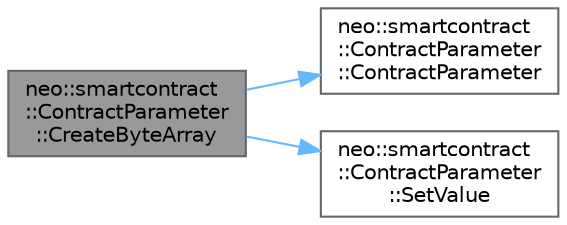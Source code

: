 digraph "neo::smartcontract::ContractParameter::CreateByteArray"
{
 // LATEX_PDF_SIZE
  bgcolor="transparent";
  edge [fontname=Helvetica,fontsize=10,labelfontname=Helvetica,labelfontsize=10];
  node [fontname=Helvetica,fontsize=10,shape=box,height=0.2,width=0.4];
  rankdir="LR";
  Node1 [id="Node000001",label="neo::smartcontract\l::ContractParameter\l::CreateByteArray",height=0.2,width=0.4,color="gray40", fillcolor="grey60", style="filled", fontcolor="black",tooltip="Creates a byte array parameter."];
  Node1 -> Node2 [id="edge1_Node000001_Node000002",color="steelblue1",style="solid",tooltip=" "];
  Node2 [id="Node000002",label="neo::smartcontract\l::ContractParameter\l::ContractParameter",height=0.2,width=0.4,color="grey40", fillcolor="white", style="filled",URL="$classneo_1_1smartcontract_1_1_contract_parameter.html#a413f015a6fafa3b4e147285b603d1275",tooltip="Constructs an empty ContractParameter."];
  Node1 -> Node3 [id="edge2_Node000001_Node000003",color="steelblue1",style="solid",tooltip=" "];
  Node3 [id="Node000003",label="neo::smartcontract\l::ContractParameter\l::SetValue",height=0.2,width=0.4,color="grey40", fillcolor="white", style="filled",URL="$classneo_1_1smartcontract_1_1_contract_parameter.html#aa248dabfcef20b811362f2c8dd9b3a38",tooltip="Sets the value."];
}
